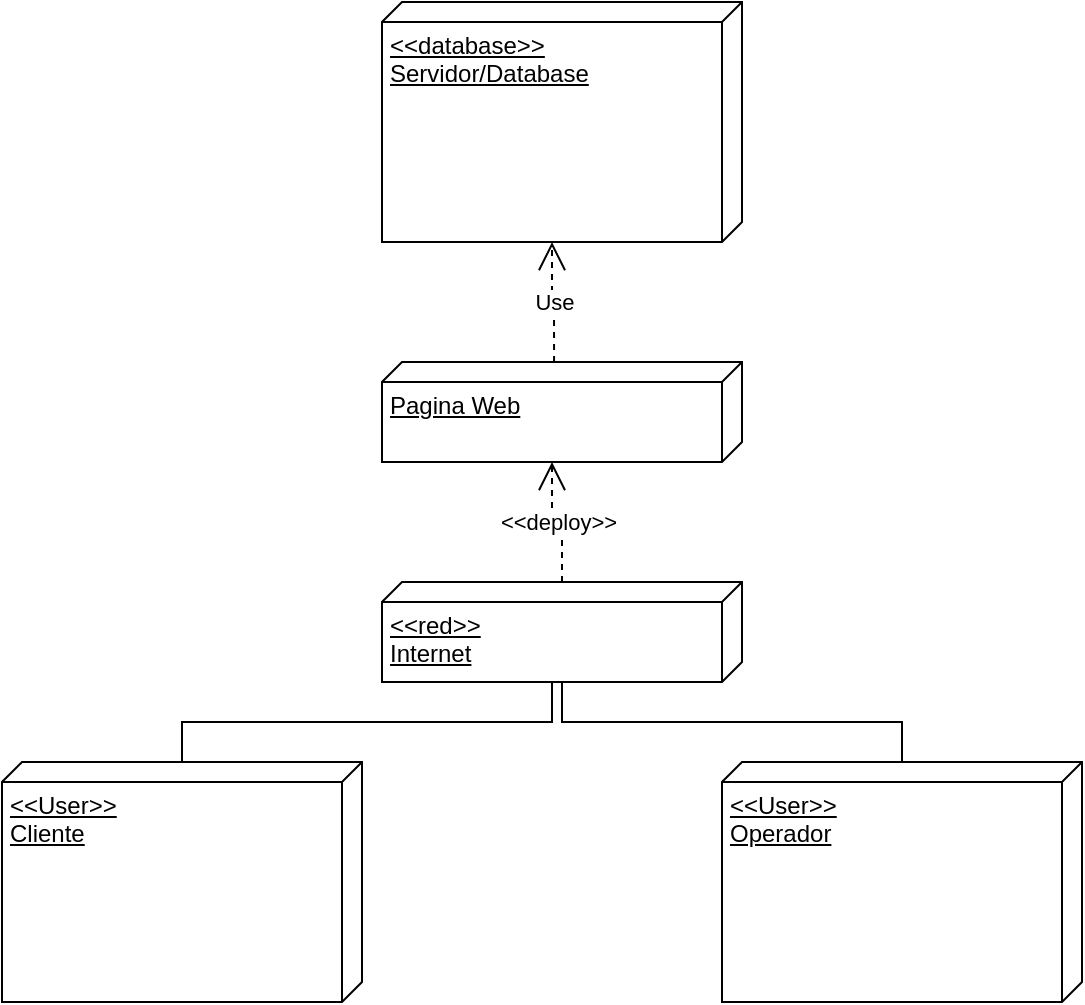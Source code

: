 <mxfile version="15.4.0" type="device"><diagram id="bczU-xOF_4Sa9TcR-Fzw" name="Página-1"><mxGraphModel dx="688" dy="534" grid="1" gridSize="10" guides="1" tooltips="1" connect="1" arrows="1" fold="1" page="1" pageScale="1" pageWidth="827" pageHeight="1169" math="0" shadow="0"><root><mxCell id="0"/><mxCell id="1" parent="0"/><mxCell id="lanKUH_AFW-bOQxh0nnl-14" style="edgeStyle=orthogonalEdgeStyle;rounded=0;orthogonalLoop=1;jettySize=auto;html=1;endArrow=none;endFill=0;" edge="1" parent="1" source="lanKUH_AFW-bOQxh0nnl-1" target="lanKUH_AFW-bOQxh0nnl-3"><mxGeometry relative="1" as="geometry"/></mxCell><mxCell id="lanKUH_AFW-bOQxh0nnl-1" value="&amp;lt;&amp;lt;User&amp;gt;&amp;gt;&lt;br&gt;Operador" style="verticalAlign=top;align=left;spacingTop=8;spacingLeft=2;spacingRight=12;shape=cube;size=10;direction=south;fontStyle=4;html=1;" vertex="1" parent="1"><mxGeometry x="450" y="390" width="180" height="120" as="geometry"/></mxCell><mxCell id="lanKUH_AFW-bOQxh0nnl-2" value="&amp;lt;&amp;lt;database&amp;gt;&amp;gt;&lt;br&gt;Servidor/Database" style="verticalAlign=top;align=left;spacingTop=8;spacingLeft=2;spacingRight=12;shape=cube;size=10;direction=south;fontStyle=4;html=1;" vertex="1" parent="1"><mxGeometry x="280" y="10" width="180" height="120" as="geometry"/></mxCell><mxCell id="lanKUH_AFW-bOQxh0nnl-3" value="&amp;lt;&amp;lt;red&amp;gt;&amp;gt;&lt;br&gt;Internet" style="verticalAlign=top;align=left;spacingTop=8;spacingLeft=2;spacingRight=12;shape=cube;size=10;direction=south;fontStyle=4;html=1;" vertex="1" parent="1"><mxGeometry x="280" y="300" width="180" height="50" as="geometry"/></mxCell><mxCell id="lanKUH_AFW-bOQxh0nnl-13" style="edgeStyle=orthogonalEdgeStyle;rounded=0;orthogonalLoop=1;jettySize=auto;html=1;entryX=0;entryY=0;entryDx=50;entryDy=95;entryPerimeter=0;endArrow=none;endFill=0;" edge="1" parent="1" source="lanKUH_AFW-bOQxh0nnl-4" target="lanKUH_AFW-bOQxh0nnl-3"><mxGeometry relative="1" as="geometry"><Array as="points"><mxPoint x="180" y="370"/><mxPoint x="365" y="370"/></Array></mxGeometry></mxCell><mxCell id="lanKUH_AFW-bOQxh0nnl-4" value="&amp;lt;&amp;lt;User&amp;gt;&amp;gt;&lt;br&gt;Cliente" style="verticalAlign=top;align=left;spacingTop=8;spacingLeft=2;spacingRight=12;shape=cube;size=10;direction=south;fontStyle=4;html=1;" vertex="1" parent="1"><mxGeometry x="90" y="390" width="180" height="120" as="geometry"/></mxCell><mxCell id="lanKUH_AFW-bOQxh0nnl-5" value="Pagina Web" style="verticalAlign=top;align=left;spacingTop=8;spacingLeft=2;spacingRight=12;shape=cube;size=10;direction=south;fontStyle=4;html=1;" vertex="1" parent="1"><mxGeometry x="280" y="190" width="180" height="50" as="geometry"/></mxCell><mxCell id="lanKUH_AFW-bOQxh0nnl-8" value="&amp;lt;&amp;lt;deploy&amp;gt;&amp;gt;" style="endArrow=open;endSize=12;dashed=1;html=1;rounded=0;edgeStyle=orthogonalEdgeStyle;entryX=0;entryY=0;entryDx=50;entryDy=95;entryPerimeter=0;" edge="1" parent="1" source="lanKUH_AFW-bOQxh0nnl-3" target="lanKUH_AFW-bOQxh0nnl-5"><mxGeometry width="160" relative="1" as="geometry"><mxPoint x="270" y="280" as="sourcePoint"/><mxPoint x="430" y="280" as="targetPoint"/></mxGeometry></mxCell><mxCell id="lanKUH_AFW-bOQxh0nnl-9" value="Use" style="endArrow=open;endSize=12;dashed=1;html=1;rounded=0;edgeStyle=orthogonalEdgeStyle;entryX=0;entryY=0;entryDx=120;entryDy=95;entryPerimeter=0;exitX=0;exitY=0.522;exitDx=0;exitDy=0;exitPerimeter=0;" edge="1" parent="1" source="lanKUH_AFW-bOQxh0nnl-5" target="lanKUH_AFW-bOQxh0nnl-2"><mxGeometry width="160" relative="1" as="geometry"><mxPoint x="270" y="280" as="sourcePoint"/><mxPoint x="430" y="280" as="targetPoint"/></mxGeometry></mxCell></root></mxGraphModel></diagram></mxfile>